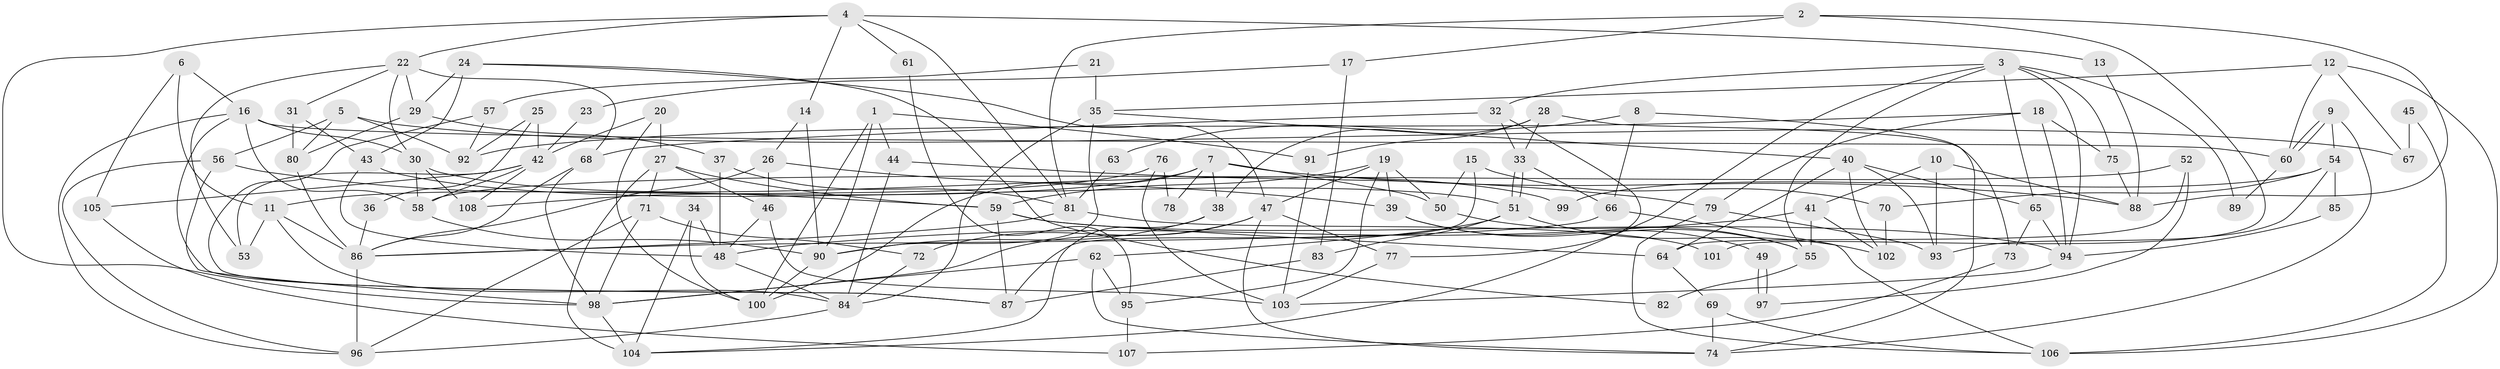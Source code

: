 // Generated by graph-tools (version 1.1) at 2025/02/03/09/25 03:02:14]
// undirected, 108 vertices, 216 edges
graph export_dot {
graph [start="1"]
  node [color=gray90,style=filled];
  1;
  2;
  3;
  4;
  5;
  6;
  7;
  8;
  9;
  10;
  11;
  12;
  13;
  14;
  15;
  16;
  17;
  18;
  19;
  20;
  21;
  22;
  23;
  24;
  25;
  26;
  27;
  28;
  29;
  30;
  31;
  32;
  33;
  34;
  35;
  36;
  37;
  38;
  39;
  40;
  41;
  42;
  43;
  44;
  45;
  46;
  47;
  48;
  49;
  50;
  51;
  52;
  53;
  54;
  55;
  56;
  57;
  58;
  59;
  60;
  61;
  62;
  63;
  64;
  65;
  66;
  67;
  68;
  69;
  70;
  71;
  72;
  73;
  74;
  75;
  76;
  77;
  78;
  79;
  80;
  81;
  82;
  83;
  84;
  85;
  86;
  87;
  88;
  89;
  90;
  91;
  92;
  93;
  94;
  95;
  96;
  97;
  98;
  99;
  100;
  101;
  102;
  103;
  104;
  105;
  106;
  107;
  108;
  1 -- 90;
  1 -- 44;
  1 -- 91;
  1 -- 100;
  2 -- 88;
  2 -- 81;
  2 -- 17;
  2 -- 101;
  3 -- 32;
  3 -- 94;
  3 -- 55;
  3 -- 65;
  3 -- 75;
  3 -- 89;
  3 -- 104;
  4 -- 22;
  4 -- 98;
  4 -- 13;
  4 -- 14;
  4 -- 61;
  4 -- 81;
  5 -- 80;
  5 -- 56;
  5 -- 67;
  5 -- 92;
  6 -- 11;
  6 -- 16;
  6 -- 105;
  7 -- 88;
  7 -- 100;
  7 -- 11;
  7 -- 38;
  7 -- 50;
  7 -- 78;
  8 -- 66;
  8 -- 74;
  8 -- 63;
  9 -- 74;
  9 -- 60;
  9 -- 60;
  9 -- 54;
  10 -- 41;
  10 -- 93;
  10 -- 88;
  11 -- 86;
  11 -- 53;
  11 -- 84;
  12 -- 35;
  12 -- 60;
  12 -- 67;
  12 -- 106;
  13 -- 88;
  14 -- 26;
  14 -- 90;
  15 -- 87;
  15 -- 50;
  15 -- 70;
  16 -- 58;
  16 -- 96;
  16 -- 30;
  16 -- 60;
  16 -- 87;
  17 -- 83;
  17 -- 23;
  18 -- 94;
  18 -- 79;
  18 -- 75;
  18 -- 92;
  19 -- 59;
  19 -- 47;
  19 -- 39;
  19 -- 50;
  19 -- 95;
  20 -- 42;
  20 -- 27;
  20 -- 100;
  21 -- 35;
  21 -- 57;
  22 -- 29;
  22 -- 53;
  22 -- 30;
  22 -- 31;
  22 -- 68;
  23 -- 42;
  24 -- 47;
  24 -- 29;
  24 -- 43;
  24 -- 82;
  25 -- 92;
  25 -- 42;
  25 -- 36;
  26 -- 86;
  26 -- 39;
  26 -- 46;
  27 -- 46;
  27 -- 104;
  27 -- 59;
  27 -- 71;
  28 -- 91;
  28 -- 38;
  28 -- 33;
  28 -- 73;
  29 -- 80;
  29 -- 37;
  30 -- 58;
  30 -- 99;
  30 -- 108;
  31 -- 43;
  31 -- 80;
  32 -- 33;
  32 -- 77;
  32 -- 68;
  33 -- 51;
  33 -- 51;
  33 -- 66;
  34 -- 104;
  34 -- 100;
  34 -- 48;
  35 -- 90;
  35 -- 84;
  35 -- 40;
  36 -- 86;
  37 -- 48;
  37 -- 81;
  38 -- 90;
  38 -- 104;
  39 -- 55;
  39 -- 49;
  40 -- 102;
  40 -- 64;
  40 -- 65;
  40 -- 93;
  41 -- 55;
  41 -- 48;
  41 -- 102;
  42 -- 58;
  42 -- 105;
  42 -- 53;
  42 -- 108;
  43 -- 51;
  43 -- 48;
  44 -- 79;
  44 -- 84;
  45 -- 67;
  45 -- 106;
  46 -- 48;
  46 -- 103;
  47 -- 72;
  47 -- 98;
  47 -- 74;
  47 -- 77;
  48 -- 84;
  49 -- 97;
  49 -- 97;
  50 -- 55;
  51 -- 62;
  51 -- 83;
  51 -- 102;
  52 -- 64;
  52 -- 58;
  52 -- 97;
  54 -- 70;
  54 -- 85;
  54 -- 93;
  54 -- 99;
  55 -- 82;
  56 -- 98;
  56 -- 96;
  56 -- 59;
  57 -- 92;
  57 -- 87;
  58 -- 90;
  59 -- 64;
  59 -- 87;
  59 -- 94;
  60 -- 89;
  61 -- 95;
  62 -- 98;
  62 -- 74;
  62 -- 95;
  63 -- 81;
  64 -- 69;
  65 -- 73;
  65 -- 94;
  66 -- 86;
  66 -- 106;
  68 -- 86;
  68 -- 98;
  69 -- 106;
  69 -- 74;
  70 -- 102;
  71 -- 98;
  71 -- 72;
  71 -- 96;
  72 -- 84;
  73 -- 107;
  75 -- 88;
  76 -- 103;
  76 -- 108;
  76 -- 78;
  77 -- 103;
  79 -- 93;
  79 -- 106;
  80 -- 86;
  81 -- 86;
  81 -- 101;
  83 -- 87;
  84 -- 96;
  85 -- 94;
  86 -- 96;
  90 -- 100;
  91 -- 103;
  94 -- 103;
  95 -- 107;
  98 -- 104;
  105 -- 107;
}
